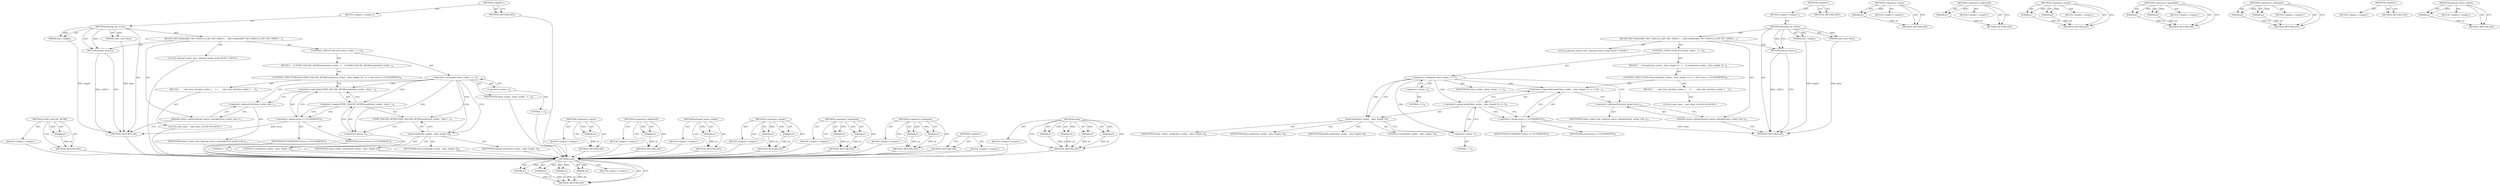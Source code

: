 digraph "send" {
vulnerable_82 [label=<(METHOD,send)>];
vulnerable_83 [label=<(PARAM,p1)>];
vulnerable_84 [label=<(PARAM,p2)>];
vulnerable_85 [label=<(PARAM,p3)>];
vulnerable_86 [label=<(PARAM,p4)>];
vulnerable_87 [label=<(BLOCK,&lt;empty&gt;,&lt;empty&gt;)>];
vulnerable_88 [label=<(METHOD_RETURN,ANY)>];
vulnerable_6 [label=<(METHOD,&lt;global&gt;)<SUB>1</SUB>>];
vulnerable_7 [label=<(BLOCK,&lt;empty&gt;,&lt;empty&gt;)<SUB>1</SUB>>];
vulnerable_8 [label=<(METHOD,btsnoop_net_write)<SUB>1</SUB>>];
vulnerable_9 [label=<(PARAM,const void *data)<SUB>1</SUB>>];
vulnerable_10 [label=<(PARAM,size_t length)<SUB>1</SUB>>];
vulnerable_11 [label=<(BLOCK,{
#if (!defined(BT_NET_DEBUG) || (BT_NET_DEBUG ...,{
#if (!defined(BT_NET_DEBUG) || (BT_NET_DEBUG ...)<SUB>1</SUB>>];
vulnerable_12 [label=<(RETURN,return;,return;)<SUB>3</SUB>>];
vulnerable_13 [label="<(LOCAL,pthread_mutex_lock : pthread_mutex_lock)<SUB>7</SUB>>"];
vulnerable_14 [label=<(CONTROL_STRUCTURE,IF,if (client_socket_ != -1))<SUB>8</SUB>>];
vulnerable_15 [label=<(&lt;operator&gt;.notEquals,client_socket_ != -1)<SUB>8</SUB>>];
vulnerable_16 [label=<(IDENTIFIER,client_socket_,client_socket_ != -1)<SUB>8</SUB>>];
vulnerable_17 [label=<(&lt;operator&gt;.minus,-1)<SUB>8</SUB>>];
vulnerable_18 [label=<(LITERAL,1,-1)<SUB>8</SUB>>];
vulnerable_19 [label=<(BLOCK,{
    if (send(client_socket_, data, length, 0)...,{
    if (send(client_socket_, data, length, 0)...)<SUB>8</SUB>>];
vulnerable_20 [label=<(CONTROL_STRUCTURE,IF,if (send(client_socket_, data, length, 0) == -1 &amp;&amp; errno == ECONNRESET))<SUB>9</SUB>>];
vulnerable_21 [label=<(&lt;operator&gt;.logicalAnd,send(client_socket_, data, length, 0) == -1 &amp;&amp; ...)<SUB>9</SUB>>];
vulnerable_22 [label=<(&lt;operator&gt;.equals,send(client_socket_, data, length, 0) == -1)<SUB>9</SUB>>];
vulnerable_23 [label=<(send,send(client_socket_, data, length, 0))<SUB>9</SUB>>];
vulnerable_24 [label=<(IDENTIFIER,client_socket_,send(client_socket_, data, length, 0))<SUB>9</SUB>>];
vulnerable_25 [label=<(IDENTIFIER,data,send(client_socket_, data, length, 0))<SUB>9</SUB>>];
vulnerable_26 [label=<(IDENTIFIER,length,send(client_socket_, data, length, 0))<SUB>9</SUB>>];
vulnerable_27 [label=<(LITERAL,0,send(client_socket_, data, length, 0))<SUB>9</SUB>>];
vulnerable_28 [label=<(&lt;operator&gt;.minus,-1)<SUB>9</SUB>>];
vulnerable_29 [label=<(LITERAL,1,-1)<SUB>9</SUB>>];
vulnerable_30 [label=<(&lt;operator&gt;.equals,errno == ECONNRESET)<SUB>9</SUB>>];
vulnerable_31 [label=<(IDENTIFIER,errno,errno == ECONNRESET)<SUB>9</SUB>>];
vulnerable_32 [label=<(IDENTIFIER,ECONNRESET,errno == ECONNRESET)<SUB>9</SUB>>];
vulnerable_33 [label=<(BLOCK,{
       safe_close_(&amp;client_socket_);
     },{
       safe_close_(&amp;client_socket_);
     })<SUB>9</SUB>>];
vulnerable_34 [label="<(LOCAL,safe_close_ : safe_close_)<SUB>10</SUB>>"];
vulnerable_35 [label=<(pthread_mutex_unlock,pthread_mutex_unlock(&amp;client_socket_lock_))<SUB>13</SUB>>];
vulnerable_36 [label=<(&lt;operator&gt;.addressOf,&amp;client_socket_lock_)<SUB>13</SUB>>];
vulnerable_37 [label=<(IDENTIFIER,client_socket_lock_,pthread_mutex_unlock(&amp;client_socket_lock_))<SUB>13</SUB>>];
vulnerable_38 [label=<(METHOD_RETURN,void)<SUB>1</SUB>>];
vulnerable_40 [label=<(METHOD_RETURN,ANY)<SUB>1</SUB>>];
vulnerable_68 [label=<(METHOD,&lt;operator&gt;.minus)>];
vulnerable_69 [label=<(PARAM,p1)>];
vulnerable_70 [label=<(BLOCK,&lt;empty&gt;,&lt;empty&gt;)>];
vulnerable_71 [label=<(METHOD_RETURN,ANY)>];
vulnerable_93 [label=<(METHOD,&lt;operator&gt;.addressOf)>];
vulnerable_94 [label=<(PARAM,p1)>];
vulnerable_95 [label=<(BLOCK,&lt;empty&gt;,&lt;empty&gt;)>];
vulnerable_96 [label=<(METHOD_RETURN,ANY)>];
vulnerable_77 [label=<(METHOD,&lt;operator&gt;.equals)>];
vulnerable_78 [label=<(PARAM,p1)>];
vulnerable_79 [label=<(PARAM,p2)>];
vulnerable_80 [label=<(BLOCK,&lt;empty&gt;,&lt;empty&gt;)>];
vulnerable_81 [label=<(METHOD_RETURN,ANY)>];
vulnerable_72 [label=<(METHOD,&lt;operator&gt;.logicalAnd)>];
vulnerable_73 [label=<(PARAM,p1)>];
vulnerable_74 [label=<(PARAM,p2)>];
vulnerable_75 [label=<(BLOCK,&lt;empty&gt;,&lt;empty&gt;)>];
vulnerable_76 [label=<(METHOD_RETURN,ANY)>];
vulnerable_63 [label=<(METHOD,&lt;operator&gt;.notEquals)>];
vulnerable_64 [label=<(PARAM,p1)>];
vulnerable_65 [label=<(PARAM,p2)>];
vulnerable_66 [label=<(BLOCK,&lt;empty&gt;,&lt;empty&gt;)>];
vulnerable_67 [label=<(METHOD_RETURN,ANY)>];
vulnerable_57 [label=<(METHOD,&lt;global&gt;)<SUB>1</SUB>>];
vulnerable_58 [label=<(BLOCK,&lt;empty&gt;,&lt;empty&gt;)>];
vulnerable_59 [label=<(METHOD_RETURN,ANY)>];
vulnerable_89 [label=<(METHOD,pthread_mutex_unlock)>];
vulnerable_90 [label=<(PARAM,p1)>];
vulnerable_91 [label=<(BLOCK,&lt;empty&gt;,&lt;empty&gt;)>];
vulnerable_92 [label=<(METHOD_RETURN,ANY)>];
fixed_83 [label=<(METHOD,TEMP_FAILURE_RETRY)>];
fixed_84 [label=<(PARAM,p1)>];
fixed_85 [label=<(BLOCK,&lt;empty&gt;,&lt;empty&gt;)>];
fixed_86 [label=<(METHOD_RETURN,ANY)>];
fixed_6 [label=<(METHOD,&lt;global&gt;)<SUB>1</SUB>>];
fixed_7 [label=<(BLOCK,&lt;empty&gt;,&lt;empty&gt;)<SUB>1</SUB>>];
fixed_8 [label=<(METHOD,btsnoop_net_write)<SUB>1</SUB>>];
fixed_9 [label=<(PARAM,const void *data)<SUB>1</SUB>>];
fixed_10 [label=<(PARAM,size_t length)<SUB>1</SUB>>];
fixed_11 [label=<(BLOCK,{
#if (!defined(BT_NET_DEBUG) || (BT_NET_DEBUG ...,{
#if (!defined(BT_NET_DEBUG) || (BT_NET_DEBUG ...)<SUB>1</SUB>>];
fixed_12 [label=<(RETURN,return;,return;)<SUB>3</SUB>>];
fixed_13 [label="<(LOCAL,pthread_mutex_lock : pthread_mutex_lock)<SUB>7</SUB>>"];
fixed_14 [label=<(CONTROL_STRUCTURE,IF,if (client_socket_ != -1))<SUB>8</SUB>>];
fixed_15 [label=<(&lt;operator&gt;.notEquals,client_socket_ != -1)<SUB>8</SUB>>];
fixed_16 [label=<(IDENTIFIER,client_socket_,client_socket_ != -1)<SUB>8</SUB>>];
fixed_17 [label=<(&lt;operator&gt;.minus,-1)<SUB>8</SUB>>];
fixed_18 [label=<(LITERAL,1,-1)<SUB>8</SUB>>];
fixed_19 [label=<(BLOCK,{
    if (TEMP_FAILURE_RETRY(send(client_socket...,{
    if (TEMP_FAILURE_RETRY(send(client_socket...)<SUB>8</SUB>>];
fixed_20 [label=<(CONTROL_STRUCTURE,IF,if (TEMP_FAILURE_RETRY(send(client_socket_, data, length, 0)) == -1 &amp;&amp; errno == ECONNRESET))<SUB>9</SUB>>];
fixed_21 [label=<(&lt;operator&gt;.logicalAnd,TEMP_FAILURE_RETRY(send(client_socket_, data, l...)<SUB>9</SUB>>];
fixed_22 [label=<(&lt;operator&gt;.equals,TEMP_FAILURE_RETRY(send(client_socket_, data, l...)<SUB>9</SUB>>];
fixed_23 [label=<(TEMP_FAILURE_RETRY,TEMP_FAILURE_RETRY(send(client_socket_, data, l...)<SUB>9</SUB>>];
fixed_24 [label=<(send,send(client_socket_, data, length, 0))<SUB>9</SUB>>];
fixed_25 [label=<(IDENTIFIER,client_socket_,send(client_socket_, data, length, 0))<SUB>9</SUB>>];
fixed_26 [label=<(IDENTIFIER,data,send(client_socket_, data, length, 0))<SUB>9</SUB>>];
fixed_27 [label=<(IDENTIFIER,length,send(client_socket_, data, length, 0))<SUB>9</SUB>>];
fixed_28 [label=<(LITERAL,0,send(client_socket_, data, length, 0))<SUB>9</SUB>>];
fixed_29 [label=<(&lt;operator&gt;.minus,-1)<SUB>9</SUB>>];
fixed_30 [label=<(LITERAL,1,-1)<SUB>9</SUB>>];
fixed_31 [label=<(&lt;operator&gt;.equals,errno == ECONNRESET)<SUB>9</SUB>>];
fixed_32 [label=<(IDENTIFIER,errno,errno == ECONNRESET)<SUB>9</SUB>>];
fixed_33 [label=<(IDENTIFIER,ECONNRESET,errno == ECONNRESET)<SUB>9</SUB>>];
fixed_34 [label=<(BLOCK,{
       safe_close_(&amp;client_socket_);
     },{
       safe_close_(&amp;client_socket_);
     })<SUB>9</SUB>>];
fixed_35 [label="<(LOCAL,safe_close_ : safe_close_)<SUB>10</SUB>>"];
fixed_36 [label=<(pthread_mutex_unlock,pthread_mutex_unlock(&amp;client_socket_lock_))<SUB>13</SUB>>];
fixed_37 [label=<(&lt;operator&gt;.addressOf,&amp;client_socket_lock_)<SUB>13</SUB>>];
fixed_38 [label=<(IDENTIFIER,client_socket_lock_,pthread_mutex_unlock(&amp;client_socket_lock_))<SUB>13</SUB>>];
fixed_39 [label=<(METHOD_RETURN,void)<SUB>1</SUB>>];
fixed_41 [label=<(METHOD_RETURN,ANY)<SUB>1</SUB>>];
fixed_69 [label=<(METHOD,&lt;operator&gt;.minus)>];
fixed_70 [label=<(PARAM,p1)>];
fixed_71 [label=<(BLOCK,&lt;empty&gt;,&lt;empty&gt;)>];
fixed_72 [label=<(METHOD_RETURN,ANY)>];
fixed_98 [label=<(METHOD,&lt;operator&gt;.addressOf)>];
fixed_99 [label=<(PARAM,p1)>];
fixed_100 [label=<(BLOCK,&lt;empty&gt;,&lt;empty&gt;)>];
fixed_101 [label=<(METHOD_RETURN,ANY)>];
fixed_94 [label=<(METHOD,pthread_mutex_unlock)>];
fixed_95 [label=<(PARAM,p1)>];
fixed_96 [label=<(BLOCK,&lt;empty&gt;,&lt;empty&gt;)>];
fixed_97 [label=<(METHOD_RETURN,ANY)>];
fixed_78 [label=<(METHOD,&lt;operator&gt;.equals)>];
fixed_79 [label=<(PARAM,p1)>];
fixed_80 [label=<(PARAM,p2)>];
fixed_81 [label=<(BLOCK,&lt;empty&gt;,&lt;empty&gt;)>];
fixed_82 [label=<(METHOD_RETURN,ANY)>];
fixed_73 [label=<(METHOD,&lt;operator&gt;.logicalAnd)>];
fixed_74 [label=<(PARAM,p1)>];
fixed_75 [label=<(PARAM,p2)>];
fixed_76 [label=<(BLOCK,&lt;empty&gt;,&lt;empty&gt;)>];
fixed_77 [label=<(METHOD_RETURN,ANY)>];
fixed_64 [label=<(METHOD,&lt;operator&gt;.notEquals)>];
fixed_65 [label=<(PARAM,p1)>];
fixed_66 [label=<(PARAM,p2)>];
fixed_67 [label=<(BLOCK,&lt;empty&gt;,&lt;empty&gt;)>];
fixed_68 [label=<(METHOD_RETURN,ANY)>];
fixed_58 [label=<(METHOD,&lt;global&gt;)<SUB>1</SUB>>];
fixed_59 [label=<(BLOCK,&lt;empty&gt;,&lt;empty&gt;)>];
fixed_60 [label=<(METHOD_RETURN,ANY)>];
fixed_87 [label=<(METHOD,send)>];
fixed_88 [label=<(PARAM,p1)>];
fixed_89 [label=<(PARAM,p2)>];
fixed_90 [label=<(PARAM,p3)>];
fixed_91 [label=<(PARAM,p4)>];
fixed_92 [label=<(BLOCK,&lt;empty&gt;,&lt;empty&gt;)>];
fixed_93 [label=<(METHOD_RETURN,ANY)>];
vulnerable_82 -> vulnerable_83  [key=0, label="AST: "];
vulnerable_82 -> vulnerable_83  [key=1, label="DDG: "];
vulnerable_82 -> vulnerable_87  [key=0, label="AST: "];
vulnerable_82 -> vulnerable_84  [key=0, label="AST: "];
vulnerable_82 -> vulnerable_84  [key=1, label="DDG: "];
vulnerable_82 -> vulnerable_88  [key=0, label="AST: "];
vulnerable_82 -> vulnerable_88  [key=1, label="CFG: "];
vulnerable_82 -> vulnerable_85  [key=0, label="AST: "];
vulnerable_82 -> vulnerable_85  [key=1, label="DDG: "];
vulnerable_82 -> vulnerable_86  [key=0, label="AST: "];
vulnerable_82 -> vulnerable_86  [key=1, label="DDG: "];
vulnerable_83 -> vulnerable_88  [key=0, label="DDG: p1"];
vulnerable_84 -> vulnerable_88  [key=0, label="DDG: p2"];
vulnerable_85 -> vulnerable_88  [key=0, label="DDG: p3"];
vulnerable_86 -> vulnerable_88  [key=0, label="DDG: p4"];
vulnerable_6 -> vulnerable_7  [key=0, label="AST: "];
vulnerable_6 -> vulnerable_40  [key=0, label="AST: "];
vulnerable_6 -> vulnerable_40  [key=1, label="CFG: "];
vulnerable_7 -> vulnerable_8  [key=0, label="AST: "];
vulnerable_8 -> vulnerable_9  [key=0, label="AST: "];
vulnerable_8 -> vulnerable_9  [key=1, label="DDG: "];
vulnerable_8 -> vulnerable_10  [key=0, label="AST: "];
vulnerable_8 -> vulnerable_10  [key=1, label="DDG: "];
vulnerable_8 -> vulnerable_11  [key=0, label="AST: "];
vulnerable_8 -> vulnerable_38  [key=0, label="AST: "];
vulnerable_8 -> vulnerable_12  [key=0, label="CFG: "];
vulnerable_8 -> vulnerable_12  [key=1, label="DDG: "];
vulnerable_9 -> vulnerable_38  [key=0, label="DDG: data"];
vulnerable_10 -> vulnerable_38  [key=0, label="DDG: length"];
vulnerable_11 -> vulnerable_12  [key=0, label="AST: "];
vulnerable_11 -> vulnerable_13  [key=0, label="AST: "];
vulnerable_11 -> vulnerable_14  [key=0, label="AST: "];
vulnerable_11 -> vulnerable_35  [key=0, label="AST: "];
vulnerable_12 -> vulnerable_38  [key=0, label="CFG: "];
vulnerable_12 -> vulnerable_38  [key=1, label="DDG: &lt;RET&gt;"];
vulnerable_14 -> vulnerable_15  [key=0, label="AST: "];
vulnerable_14 -> vulnerable_19  [key=0, label="AST: "];
vulnerable_15 -> vulnerable_16  [key=0, label="AST: "];
vulnerable_15 -> vulnerable_17  [key=0, label="AST: "];
vulnerable_15 -> vulnerable_23  [key=0, label="CFG: "];
vulnerable_15 -> vulnerable_23  [key=1, label="CDG: "];
vulnerable_15 -> vulnerable_36  [key=0, label="CFG: "];
vulnerable_15 -> vulnerable_21  [key=0, label="CDG: "];
vulnerable_15 -> vulnerable_28  [key=0, label="CDG: "];
vulnerable_15 -> vulnerable_22  [key=0, label="CDG: "];
vulnerable_17 -> vulnerable_18  [key=0, label="AST: "];
vulnerable_17 -> vulnerable_15  [key=0, label="CFG: "];
vulnerable_19 -> vulnerable_20  [key=0, label="AST: "];
vulnerable_20 -> vulnerable_21  [key=0, label="AST: "];
vulnerable_20 -> vulnerable_33  [key=0, label="AST: "];
vulnerable_21 -> vulnerable_22  [key=0, label="AST: "];
vulnerable_21 -> vulnerable_30  [key=0, label="AST: "];
vulnerable_21 -> vulnerable_36  [key=0, label="CFG: "];
vulnerable_22 -> vulnerable_23  [key=0, label="AST: "];
vulnerable_22 -> vulnerable_28  [key=0, label="AST: "];
vulnerable_22 -> vulnerable_21  [key=0, label="CFG: "];
vulnerable_22 -> vulnerable_30  [key=0, label="CFG: "];
vulnerable_22 -> vulnerable_30  [key=1, label="CDG: "];
vulnerable_23 -> vulnerable_24  [key=0, label="AST: "];
vulnerable_23 -> vulnerable_25  [key=0, label="AST: "];
vulnerable_23 -> vulnerable_26  [key=0, label="AST: "];
vulnerable_23 -> vulnerable_27  [key=0, label="AST: "];
vulnerable_23 -> vulnerable_28  [key=0, label="CFG: "];
vulnerable_28 -> vulnerable_29  [key=0, label="AST: "];
vulnerable_28 -> vulnerable_22  [key=0, label="CFG: "];
vulnerable_30 -> vulnerable_31  [key=0, label="AST: "];
vulnerable_30 -> vulnerable_32  [key=0, label="AST: "];
vulnerable_30 -> vulnerable_21  [key=0, label="CFG: "];
vulnerable_30 -> vulnerable_38  [key=0, label="DDG: errno"];
vulnerable_33 -> vulnerable_34  [key=0, label="AST: "];
vulnerable_35 -> vulnerable_36  [key=0, label="AST: "];
vulnerable_35 -> vulnerable_38  [key=0, label="CFG: "];
vulnerable_36 -> vulnerable_37  [key=0, label="AST: "];
vulnerable_36 -> vulnerable_35  [key=0, label="CFG: "];
vulnerable_68 -> vulnerable_69  [key=0, label="AST: "];
vulnerable_68 -> vulnerable_69  [key=1, label="DDG: "];
vulnerable_68 -> vulnerable_70  [key=0, label="AST: "];
vulnerable_68 -> vulnerable_71  [key=0, label="AST: "];
vulnerable_68 -> vulnerable_71  [key=1, label="CFG: "];
vulnerable_69 -> vulnerable_71  [key=0, label="DDG: p1"];
vulnerable_93 -> vulnerable_94  [key=0, label="AST: "];
vulnerable_93 -> vulnerable_94  [key=1, label="DDG: "];
vulnerable_93 -> vulnerable_95  [key=0, label="AST: "];
vulnerable_93 -> vulnerable_96  [key=0, label="AST: "];
vulnerable_93 -> vulnerable_96  [key=1, label="CFG: "];
vulnerable_94 -> vulnerable_96  [key=0, label="DDG: p1"];
vulnerable_77 -> vulnerable_78  [key=0, label="AST: "];
vulnerable_77 -> vulnerable_78  [key=1, label="DDG: "];
vulnerable_77 -> vulnerable_80  [key=0, label="AST: "];
vulnerable_77 -> vulnerable_79  [key=0, label="AST: "];
vulnerable_77 -> vulnerable_79  [key=1, label="DDG: "];
vulnerable_77 -> vulnerable_81  [key=0, label="AST: "];
vulnerable_77 -> vulnerable_81  [key=1, label="CFG: "];
vulnerable_78 -> vulnerable_81  [key=0, label="DDG: p1"];
vulnerable_79 -> vulnerable_81  [key=0, label="DDG: p2"];
vulnerable_72 -> vulnerable_73  [key=0, label="AST: "];
vulnerable_72 -> vulnerable_73  [key=1, label="DDG: "];
vulnerable_72 -> vulnerable_75  [key=0, label="AST: "];
vulnerable_72 -> vulnerable_74  [key=0, label="AST: "];
vulnerable_72 -> vulnerable_74  [key=1, label="DDG: "];
vulnerable_72 -> vulnerable_76  [key=0, label="AST: "];
vulnerable_72 -> vulnerable_76  [key=1, label="CFG: "];
vulnerable_73 -> vulnerable_76  [key=0, label="DDG: p1"];
vulnerable_74 -> vulnerable_76  [key=0, label="DDG: p2"];
vulnerable_63 -> vulnerable_64  [key=0, label="AST: "];
vulnerable_63 -> vulnerable_64  [key=1, label="DDG: "];
vulnerable_63 -> vulnerable_66  [key=0, label="AST: "];
vulnerable_63 -> vulnerable_65  [key=0, label="AST: "];
vulnerable_63 -> vulnerable_65  [key=1, label="DDG: "];
vulnerable_63 -> vulnerable_67  [key=0, label="AST: "];
vulnerable_63 -> vulnerable_67  [key=1, label="CFG: "];
vulnerable_64 -> vulnerable_67  [key=0, label="DDG: p1"];
vulnerable_65 -> vulnerable_67  [key=0, label="DDG: p2"];
vulnerable_57 -> vulnerable_58  [key=0, label="AST: "];
vulnerable_57 -> vulnerable_59  [key=0, label="AST: "];
vulnerable_57 -> vulnerable_59  [key=1, label="CFG: "];
vulnerable_89 -> vulnerable_90  [key=0, label="AST: "];
vulnerable_89 -> vulnerable_90  [key=1, label="DDG: "];
vulnerable_89 -> vulnerable_91  [key=0, label="AST: "];
vulnerable_89 -> vulnerable_92  [key=0, label="AST: "];
vulnerable_89 -> vulnerable_92  [key=1, label="CFG: "];
vulnerable_90 -> vulnerable_92  [key=0, label="DDG: p1"];
fixed_83 -> fixed_84  [key=0, label="AST: "];
fixed_83 -> fixed_84  [key=1, label="DDG: "];
fixed_83 -> fixed_85  [key=0, label="AST: "];
fixed_83 -> fixed_86  [key=0, label="AST: "];
fixed_83 -> fixed_86  [key=1, label="CFG: "];
fixed_84 -> fixed_86  [key=0, label="DDG: p1"];
fixed_85 -> vulnerable_82  [key=0];
fixed_86 -> vulnerable_82  [key=0];
fixed_6 -> fixed_7  [key=0, label="AST: "];
fixed_6 -> fixed_41  [key=0, label="AST: "];
fixed_6 -> fixed_41  [key=1, label="CFG: "];
fixed_7 -> fixed_8  [key=0, label="AST: "];
fixed_8 -> fixed_9  [key=0, label="AST: "];
fixed_8 -> fixed_9  [key=1, label="DDG: "];
fixed_8 -> fixed_10  [key=0, label="AST: "];
fixed_8 -> fixed_10  [key=1, label="DDG: "];
fixed_8 -> fixed_11  [key=0, label="AST: "];
fixed_8 -> fixed_39  [key=0, label="AST: "];
fixed_8 -> fixed_12  [key=0, label="CFG: "];
fixed_8 -> fixed_12  [key=1, label="DDG: "];
fixed_9 -> fixed_39  [key=0, label="DDG: data"];
fixed_10 -> fixed_39  [key=0, label="DDG: length"];
fixed_11 -> fixed_12  [key=0, label="AST: "];
fixed_11 -> fixed_13  [key=0, label="AST: "];
fixed_11 -> fixed_14  [key=0, label="AST: "];
fixed_11 -> fixed_36  [key=0, label="AST: "];
fixed_12 -> fixed_39  [key=0, label="CFG: "];
fixed_12 -> fixed_39  [key=1, label="DDG: &lt;RET&gt;"];
fixed_13 -> vulnerable_82  [key=0];
fixed_14 -> fixed_15  [key=0, label="AST: "];
fixed_14 -> fixed_19  [key=0, label="AST: "];
fixed_15 -> fixed_16  [key=0, label="AST: "];
fixed_15 -> fixed_17  [key=0, label="AST: "];
fixed_15 -> fixed_24  [key=0, label="CFG: "];
fixed_15 -> fixed_24  [key=1, label="CDG: "];
fixed_15 -> fixed_37  [key=0, label="CFG: "];
fixed_15 -> fixed_29  [key=0, label="CDG: "];
fixed_15 -> fixed_21  [key=0, label="CDG: "];
fixed_15 -> fixed_23  [key=0, label="CDG: "];
fixed_15 -> fixed_22  [key=0, label="CDG: "];
fixed_16 -> vulnerable_82  [key=0];
fixed_17 -> fixed_18  [key=0, label="AST: "];
fixed_17 -> fixed_15  [key=0, label="CFG: "];
fixed_18 -> vulnerable_82  [key=0];
fixed_19 -> fixed_20  [key=0, label="AST: "];
fixed_20 -> fixed_21  [key=0, label="AST: "];
fixed_20 -> fixed_34  [key=0, label="AST: "];
fixed_21 -> fixed_22  [key=0, label="AST: "];
fixed_21 -> fixed_31  [key=0, label="AST: "];
fixed_21 -> fixed_37  [key=0, label="CFG: "];
fixed_22 -> fixed_23  [key=0, label="AST: "];
fixed_22 -> fixed_29  [key=0, label="AST: "];
fixed_22 -> fixed_21  [key=0, label="CFG: "];
fixed_22 -> fixed_31  [key=0, label="CFG: "];
fixed_22 -> fixed_31  [key=1, label="CDG: "];
fixed_23 -> fixed_24  [key=0, label="AST: "];
fixed_23 -> fixed_29  [key=0, label="CFG: "];
fixed_24 -> fixed_25  [key=0, label="AST: "];
fixed_24 -> fixed_26  [key=0, label="AST: "];
fixed_24 -> fixed_27  [key=0, label="AST: "];
fixed_24 -> fixed_28  [key=0, label="AST: "];
fixed_24 -> fixed_23  [key=0, label="CFG: "];
fixed_25 -> vulnerable_82  [key=0];
fixed_26 -> vulnerable_82  [key=0];
fixed_27 -> vulnerable_82  [key=0];
fixed_28 -> vulnerable_82  [key=0];
fixed_29 -> fixed_30  [key=0, label="AST: "];
fixed_29 -> fixed_22  [key=0, label="CFG: "];
fixed_30 -> vulnerable_82  [key=0];
fixed_31 -> fixed_32  [key=0, label="AST: "];
fixed_31 -> fixed_33  [key=0, label="AST: "];
fixed_31 -> fixed_21  [key=0, label="CFG: "];
fixed_31 -> fixed_39  [key=0, label="DDG: errno"];
fixed_32 -> vulnerable_82  [key=0];
fixed_33 -> vulnerable_82  [key=0];
fixed_34 -> fixed_35  [key=0, label="AST: "];
fixed_35 -> vulnerable_82  [key=0];
fixed_36 -> fixed_37  [key=0, label="AST: "];
fixed_36 -> fixed_39  [key=0, label="CFG: "];
fixed_37 -> fixed_38  [key=0, label="AST: "];
fixed_37 -> fixed_36  [key=0, label="CFG: "];
fixed_38 -> vulnerable_82  [key=0];
fixed_39 -> vulnerable_82  [key=0];
fixed_41 -> vulnerable_82  [key=0];
fixed_69 -> fixed_70  [key=0, label="AST: "];
fixed_69 -> fixed_70  [key=1, label="DDG: "];
fixed_69 -> fixed_71  [key=0, label="AST: "];
fixed_69 -> fixed_72  [key=0, label="AST: "];
fixed_69 -> fixed_72  [key=1, label="CFG: "];
fixed_70 -> fixed_72  [key=0, label="DDG: p1"];
fixed_71 -> vulnerable_82  [key=0];
fixed_72 -> vulnerable_82  [key=0];
fixed_98 -> fixed_99  [key=0, label="AST: "];
fixed_98 -> fixed_99  [key=1, label="DDG: "];
fixed_98 -> fixed_100  [key=0, label="AST: "];
fixed_98 -> fixed_101  [key=0, label="AST: "];
fixed_98 -> fixed_101  [key=1, label="CFG: "];
fixed_99 -> fixed_101  [key=0, label="DDG: p1"];
fixed_100 -> vulnerable_82  [key=0];
fixed_101 -> vulnerable_82  [key=0];
fixed_94 -> fixed_95  [key=0, label="AST: "];
fixed_94 -> fixed_95  [key=1, label="DDG: "];
fixed_94 -> fixed_96  [key=0, label="AST: "];
fixed_94 -> fixed_97  [key=0, label="AST: "];
fixed_94 -> fixed_97  [key=1, label="CFG: "];
fixed_95 -> fixed_97  [key=0, label="DDG: p1"];
fixed_96 -> vulnerable_82  [key=0];
fixed_97 -> vulnerable_82  [key=0];
fixed_78 -> fixed_79  [key=0, label="AST: "];
fixed_78 -> fixed_79  [key=1, label="DDG: "];
fixed_78 -> fixed_81  [key=0, label="AST: "];
fixed_78 -> fixed_80  [key=0, label="AST: "];
fixed_78 -> fixed_80  [key=1, label="DDG: "];
fixed_78 -> fixed_82  [key=0, label="AST: "];
fixed_78 -> fixed_82  [key=1, label="CFG: "];
fixed_79 -> fixed_82  [key=0, label="DDG: p1"];
fixed_80 -> fixed_82  [key=0, label="DDG: p2"];
fixed_81 -> vulnerable_82  [key=0];
fixed_82 -> vulnerable_82  [key=0];
fixed_73 -> fixed_74  [key=0, label="AST: "];
fixed_73 -> fixed_74  [key=1, label="DDG: "];
fixed_73 -> fixed_76  [key=0, label="AST: "];
fixed_73 -> fixed_75  [key=0, label="AST: "];
fixed_73 -> fixed_75  [key=1, label="DDG: "];
fixed_73 -> fixed_77  [key=0, label="AST: "];
fixed_73 -> fixed_77  [key=1, label="CFG: "];
fixed_74 -> fixed_77  [key=0, label="DDG: p1"];
fixed_75 -> fixed_77  [key=0, label="DDG: p2"];
fixed_76 -> vulnerable_82  [key=0];
fixed_77 -> vulnerable_82  [key=0];
fixed_64 -> fixed_65  [key=0, label="AST: "];
fixed_64 -> fixed_65  [key=1, label="DDG: "];
fixed_64 -> fixed_67  [key=0, label="AST: "];
fixed_64 -> fixed_66  [key=0, label="AST: "];
fixed_64 -> fixed_66  [key=1, label="DDG: "];
fixed_64 -> fixed_68  [key=0, label="AST: "];
fixed_64 -> fixed_68  [key=1, label="CFG: "];
fixed_65 -> fixed_68  [key=0, label="DDG: p1"];
fixed_66 -> fixed_68  [key=0, label="DDG: p2"];
fixed_67 -> vulnerable_82  [key=0];
fixed_68 -> vulnerable_82  [key=0];
fixed_58 -> fixed_59  [key=0, label="AST: "];
fixed_58 -> fixed_60  [key=0, label="AST: "];
fixed_58 -> fixed_60  [key=1, label="CFG: "];
fixed_59 -> vulnerable_82  [key=0];
fixed_60 -> vulnerable_82  [key=0];
fixed_87 -> fixed_88  [key=0, label="AST: "];
fixed_87 -> fixed_88  [key=1, label="DDG: "];
fixed_87 -> fixed_92  [key=0, label="AST: "];
fixed_87 -> fixed_89  [key=0, label="AST: "];
fixed_87 -> fixed_89  [key=1, label="DDG: "];
fixed_87 -> fixed_93  [key=0, label="AST: "];
fixed_87 -> fixed_93  [key=1, label="CFG: "];
fixed_87 -> fixed_90  [key=0, label="AST: "];
fixed_87 -> fixed_90  [key=1, label="DDG: "];
fixed_87 -> fixed_91  [key=0, label="AST: "];
fixed_87 -> fixed_91  [key=1, label="DDG: "];
fixed_88 -> fixed_93  [key=0, label="DDG: p1"];
fixed_89 -> fixed_93  [key=0, label="DDG: p2"];
fixed_90 -> fixed_93  [key=0, label="DDG: p3"];
fixed_91 -> fixed_93  [key=0, label="DDG: p4"];
fixed_92 -> vulnerable_82  [key=0];
fixed_93 -> vulnerable_82  [key=0];
}
